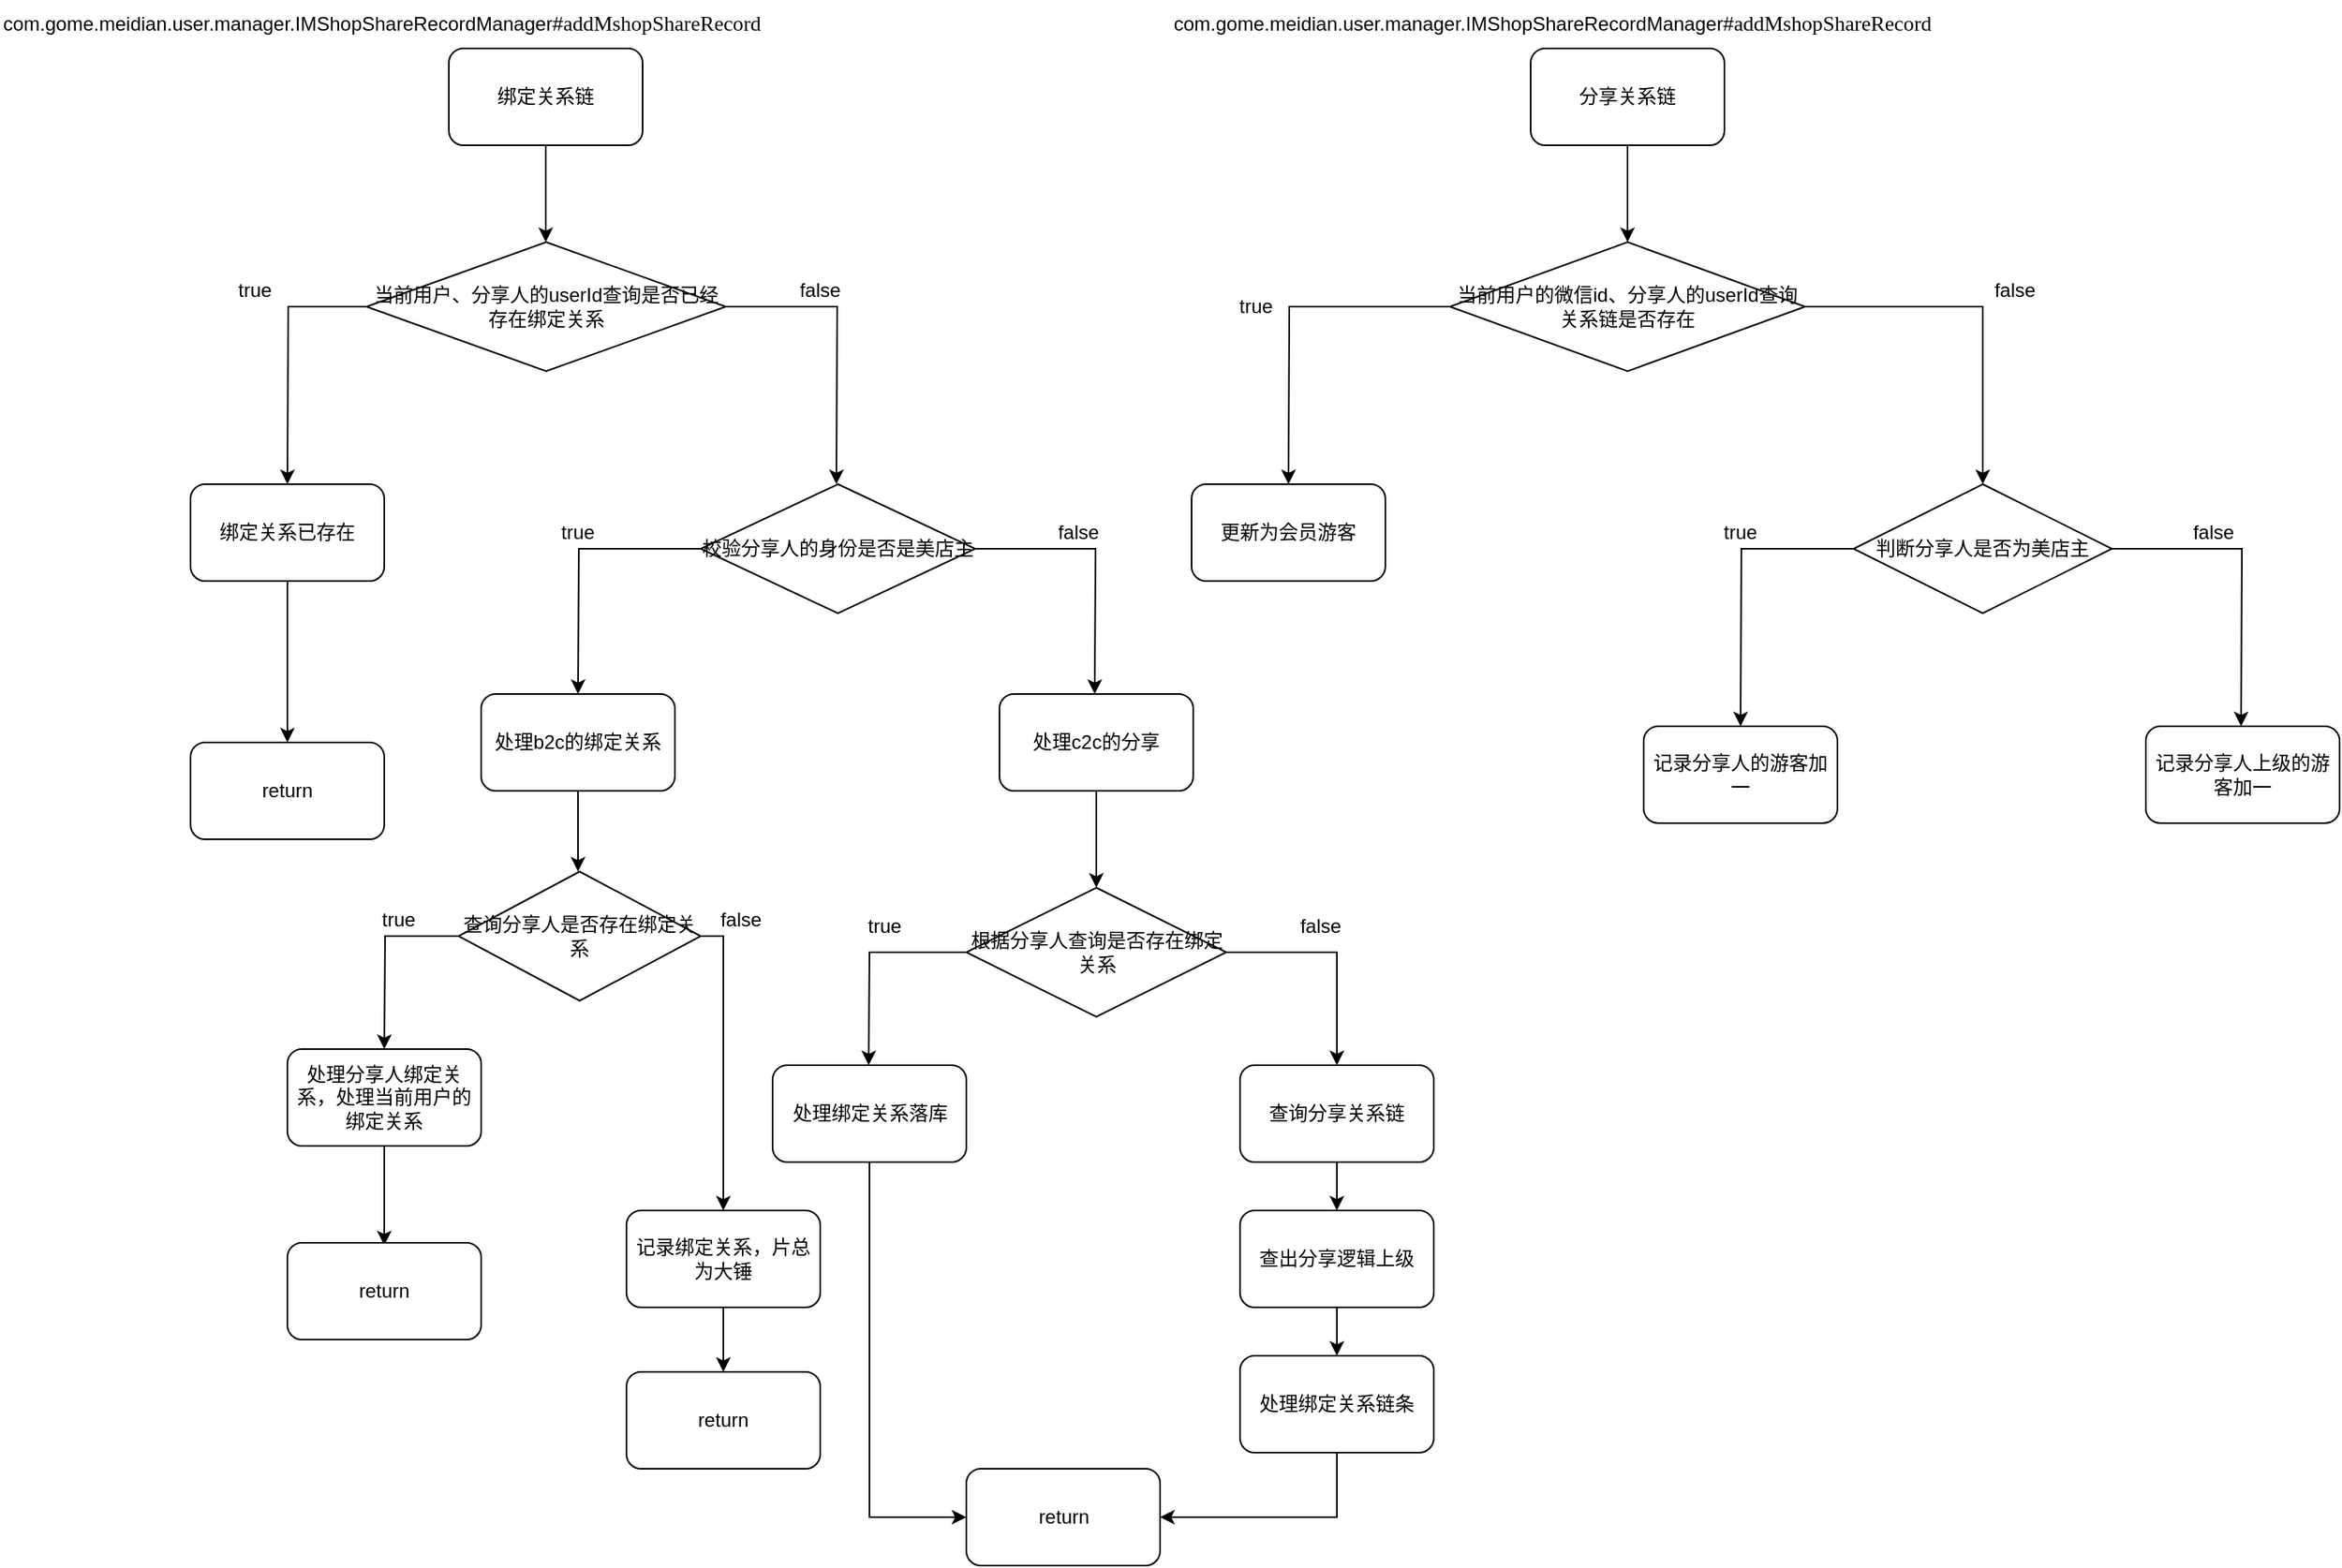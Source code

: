 <mxfile version="12.4.9" type="github"><diagram id="msJd3yK6HxjYoxfrZiBb" name="Page-1"><mxGraphModel dx="2692" dy="584" grid="1" gridSize="10" guides="1" tooltips="1" connect="1" arrows="1" fold="1" page="1" pageScale="1" pageWidth="827" pageHeight="1169" math="0" shadow="0"><root><mxCell id="0"/><mxCell id="1" parent="0"/><mxCell id="jShOLcOtmEcMuFyAX2FL-2" style="edgeStyle=orthogonalEdgeStyle;rounded=0;orthogonalLoop=1;jettySize=auto;html=1;" parent="1" source="jShOLcOtmEcMuFyAX2FL-1" edge="1"><mxGeometry relative="1" as="geometry"><mxPoint x="50" y="160" as="targetPoint"/></mxGeometry></mxCell><mxCell id="jShOLcOtmEcMuFyAX2FL-1" value="分享关系链" style="rounded=1;whiteSpace=wrap;html=1;" parent="1" vertex="1"><mxGeometry x="-10" y="40" width="120" height="60" as="geometry"/></mxCell><mxCell id="jShOLcOtmEcMuFyAX2FL-4" style="edgeStyle=orthogonalEdgeStyle;rounded=0;orthogonalLoop=1;jettySize=auto;html=1;" parent="1" source="jShOLcOtmEcMuFyAX2FL-3" edge="1"><mxGeometry relative="1" as="geometry"><mxPoint x="-160" y="310" as="targetPoint"/></mxGeometry></mxCell><mxCell id="jShOLcOtmEcMuFyAX2FL-7" style="edgeStyle=orthogonalEdgeStyle;rounded=0;orthogonalLoop=1;jettySize=auto;html=1;" parent="1" source="jShOLcOtmEcMuFyAX2FL-3" edge="1"><mxGeometry relative="1" as="geometry"><mxPoint x="270" y="310" as="targetPoint"/><Array as="points"><mxPoint x="270" y="200"/><mxPoint x="270" y="310"/></Array></mxGeometry></mxCell><mxCell id="jShOLcOtmEcMuFyAX2FL-3" value="当前用户的微信id、分享人的userId查询关系链是否存在" style="rhombus;whiteSpace=wrap;html=1;" parent="1" vertex="1"><mxGeometry x="-60" y="160" width="220" height="80" as="geometry"/></mxCell><mxCell id="jShOLcOtmEcMuFyAX2FL-5" value="true" style="text;html=1;strokeColor=none;fillColor=none;align=center;verticalAlign=middle;whiteSpace=wrap;rounded=0;" parent="1" vertex="1"><mxGeometry x="-200" y="190" width="40" height="20" as="geometry"/></mxCell><mxCell id="jShOLcOtmEcMuFyAX2FL-6" value="更新为会员游客" style="rounded=1;whiteSpace=wrap;html=1;" parent="1" vertex="1"><mxGeometry x="-220" y="310" width="120" height="60" as="geometry"/></mxCell><mxCell id="jShOLcOtmEcMuFyAX2FL-9" value="false" style="text;html=1;strokeColor=none;fillColor=none;align=center;verticalAlign=middle;whiteSpace=wrap;rounded=0;" parent="1" vertex="1"><mxGeometry x="270" y="180" width="40" height="20" as="geometry"/></mxCell><mxCell id="jShOLcOtmEcMuFyAX2FL-11" style="edgeStyle=orthogonalEdgeStyle;rounded=0;orthogonalLoop=1;jettySize=auto;html=1;" parent="1" source="jShOLcOtmEcMuFyAX2FL-10" edge="1"><mxGeometry relative="1" as="geometry"><mxPoint x="120" y="460" as="targetPoint"/></mxGeometry></mxCell><mxCell id="jShOLcOtmEcMuFyAX2FL-14" style="edgeStyle=orthogonalEdgeStyle;rounded=0;orthogonalLoop=1;jettySize=auto;html=1;" parent="1" source="jShOLcOtmEcMuFyAX2FL-10" edge="1"><mxGeometry relative="1" as="geometry"><mxPoint x="430" y="460" as="targetPoint"/></mxGeometry></mxCell><mxCell id="jShOLcOtmEcMuFyAX2FL-10" value="判断分享人是否为美店主" style="rhombus;whiteSpace=wrap;html=1;" parent="1" vertex="1"><mxGeometry x="190" y="310" width="160" height="80" as="geometry"/></mxCell><mxCell id="jShOLcOtmEcMuFyAX2FL-13" value="true" style="text;html=1;strokeColor=none;fillColor=none;align=center;verticalAlign=middle;whiteSpace=wrap;rounded=0;" parent="1" vertex="1"><mxGeometry x="100" y="330" width="40" height="20" as="geometry"/></mxCell><mxCell id="jShOLcOtmEcMuFyAX2FL-15" value="false" style="text;html=1;strokeColor=none;fillColor=none;align=center;verticalAlign=middle;whiteSpace=wrap;rounded=0;" parent="1" vertex="1"><mxGeometry x="393" y="330" width="40" height="20" as="geometry"/></mxCell><mxCell id="jShOLcOtmEcMuFyAX2FL-16" value="记录分享人的游客加一" style="rounded=1;whiteSpace=wrap;html=1;" parent="1" vertex="1"><mxGeometry x="60" y="460" width="120" height="60" as="geometry"/></mxCell><mxCell id="jShOLcOtmEcMuFyAX2FL-17" value="记录分享人上级的游客加一" style="rounded=1;whiteSpace=wrap;html=1;" parent="1" vertex="1"><mxGeometry x="371" y="460" width="120" height="60" as="geometry"/></mxCell><mxCell id="jShOLcOtmEcMuFyAX2FL-20" style="edgeStyle=orthogonalEdgeStyle;rounded=0;orthogonalLoop=1;jettySize=auto;html=1;" parent="1" source="jShOLcOtmEcMuFyAX2FL-19" edge="1"><mxGeometry relative="1" as="geometry"><mxPoint x="-620" y="160" as="targetPoint"/></mxGeometry></mxCell><mxCell id="jShOLcOtmEcMuFyAX2FL-19" value="绑定关系链" style="rounded=1;whiteSpace=wrap;html=1;" parent="1" vertex="1"><mxGeometry x="-680" y="40" width="120" height="60" as="geometry"/></mxCell><mxCell id="jShOLcOtmEcMuFyAX2FL-22" style="edgeStyle=orthogonalEdgeStyle;rounded=0;orthogonalLoop=1;jettySize=auto;html=1;" parent="1" source="jShOLcOtmEcMuFyAX2FL-21" edge="1"><mxGeometry relative="1" as="geometry"><mxPoint x="-780" y="310" as="targetPoint"/></mxGeometry></mxCell><mxCell id="jShOLcOtmEcMuFyAX2FL-24" style="edgeStyle=orthogonalEdgeStyle;rounded=0;orthogonalLoop=1;jettySize=auto;html=1;exitX=1;exitY=0.5;exitDx=0;exitDy=0;" parent="1" source="jShOLcOtmEcMuFyAX2FL-21" edge="1"><mxGeometry relative="1" as="geometry"><mxPoint x="-440" y="310" as="targetPoint"/></mxGeometry></mxCell><mxCell id="jShOLcOtmEcMuFyAX2FL-21" value="当前用户、分享人的userId查询是否已经存在绑定关系" style="rhombus;whiteSpace=wrap;html=1;" parent="1" vertex="1"><mxGeometry x="-731" y="160" width="222.5" height="80" as="geometry"/></mxCell><mxCell id="dtXh-dWTpFdWCNlAV0mI-19" style="edgeStyle=orthogonalEdgeStyle;rounded=0;orthogonalLoop=1;jettySize=auto;html=1;" parent="1" source="jShOLcOtmEcMuFyAX2FL-23" edge="1"><mxGeometry relative="1" as="geometry"><mxPoint x="-780" y="470" as="targetPoint"/></mxGeometry></mxCell><mxCell id="jShOLcOtmEcMuFyAX2FL-23" value="绑定关系已存在" style="rounded=1;whiteSpace=wrap;html=1;" parent="1" vertex="1"><mxGeometry x="-840" y="310" width="120" height="60" as="geometry"/></mxCell><mxCell id="jShOLcOtmEcMuFyAX2FL-26" style="edgeStyle=orthogonalEdgeStyle;rounded=0;orthogonalLoop=1;jettySize=auto;html=1;" parent="1" source="jShOLcOtmEcMuFyAX2FL-25" edge="1"><mxGeometry relative="1" as="geometry"><mxPoint x="-600" y="440" as="targetPoint"/></mxGeometry></mxCell><mxCell id="dtXh-dWTpFdWCNlAV0mI-1" style="edgeStyle=orthogonalEdgeStyle;rounded=0;orthogonalLoop=1;jettySize=auto;html=1;" parent="1" source="jShOLcOtmEcMuFyAX2FL-25" edge="1"><mxGeometry relative="1" as="geometry"><mxPoint x="-280" y="440" as="targetPoint"/></mxGeometry></mxCell><mxCell id="jShOLcOtmEcMuFyAX2FL-25" value="校验分享人的身份是否是美店主" style="rhombus;whiteSpace=wrap;html=1;" parent="1" vertex="1"><mxGeometry x="-524" y="310" width="170" height="80" as="geometry"/></mxCell><mxCell id="jShOLcOtmEcMuFyAX2FL-27" value="true" style="text;html=1;strokeColor=none;fillColor=none;align=center;verticalAlign=middle;whiteSpace=wrap;rounded=0;" parent="1" vertex="1"><mxGeometry x="-620" y="330" width="40" height="20" as="geometry"/></mxCell><mxCell id="jShOLcOtmEcMuFyAX2FL-28" value="true" style="text;html=1;strokeColor=none;fillColor=none;align=center;verticalAlign=middle;whiteSpace=wrap;rounded=0;" parent="1" vertex="1"><mxGeometry x="-820" y="180" width="40" height="20" as="geometry"/></mxCell><mxCell id="jShOLcOtmEcMuFyAX2FL-29" value="false" style="text;html=1;strokeColor=none;fillColor=none;align=center;verticalAlign=middle;whiteSpace=wrap;rounded=0;" parent="1" vertex="1"><mxGeometry x="-470" y="180" width="40" height="20" as="geometry"/></mxCell><mxCell id="dtXh-dWTpFdWCNlAV0mI-2" value="false" style="text;html=1;strokeColor=none;fillColor=none;align=center;verticalAlign=middle;whiteSpace=wrap;rounded=0;" parent="1" vertex="1"><mxGeometry x="-310" y="330" width="40" height="20" as="geometry"/></mxCell><mxCell id="dtXh-dWTpFdWCNlAV0mI-4" style="edgeStyle=orthogonalEdgeStyle;rounded=0;orthogonalLoop=1;jettySize=auto;html=1;" parent="1" source="dtXh-dWTpFdWCNlAV0mI-3" edge="1"><mxGeometry relative="1" as="geometry"><mxPoint x="-279" y="560" as="targetPoint"/></mxGeometry></mxCell><mxCell id="dtXh-dWTpFdWCNlAV0mI-3" value="处理c2c的分享" style="rounded=1;whiteSpace=wrap;html=1;" parent="1" vertex="1"><mxGeometry x="-339" y="440" width="120" height="60" as="geometry"/></mxCell><mxCell id="dtXh-dWTpFdWCNlAV0mI-7" style="edgeStyle=orthogonalEdgeStyle;rounded=0;orthogonalLoop=1;jettySize=auto;html=1;" parent="1" source="dtXh-dWTpFdWCNlAV0mI-5" edge="1"><mxGeometry relative="1" as="geometry"><mxPoint x="-420" y="670" as="targetPoint"/></mxGeometry></mxCell><mxCell id="dtXh-dWTpFdWCNlAV0mI-9" style="edgeStyle=orthogonalEdgeStyle;rounded=0;orthogonalLoop=1;jettySize=auto;html=1;" parent="1" source="dtXh-dWTpFdWCNlAV0mI-5" edge="1"><mxGeometry relative="1" as="geometry"><mxPoint x="-130" y="670" as="targetPoint"/><Array as="points"><mxPoint x="-130" y="600"/><mxPoint x="-130" y="670"/></Array></mxGeometry></mxCell><mxCell id="dtXh-dWTpFdWCNlAV0mI-5" value="根据分享人查询是否存在绑定关系" style="rhombus;whiteSpace=wrap;html=1;" parent="1" vertex="1"><mxGeometry x="-359.5" y="560" width="161" height="80" as="geometry"/></mxCell><mxCell id="dtXh-dWTpFdWCNlAV0mI-8" value="true" style="text;html=1;strokeColor=none;fillColor=none;align=center;verticalAlign=middle;whiteSpace=wrap;rounded=0;" parent="1" vertex="1"><mxGeometry x="-430" y="574" width="40" height="20" as="geometry"/></mxCell><mxCell id="dtXh-dWTpFdWCNlAV0mI-10" value="false" style="text;html=1;strokeColor=none;fillColor=none;align=center;verticalAlign=middle;whiteSpace=wrap;rounded=0;" parent="1" vertex="1"><mxGeometry x="-160" y="574" width="40" height="20" as="geometry"/></mxCell><mxCell id="dtXh-dWTpFdWCNlAV0mI-18" style="edgeStyle=orthogonalEdgeStyle;rounded=0;orthogonalLoop=1;jettySize=auto;html=1;entryX=0;entryY=0.5;entryDx=0;entryDy=0;" parent="1" source="dtXh-dWTpFdWCNlAV0mI-11" target="dtXh-dWTpFdWCNlAV0mI-16" edge="1"><mxGeometry relative="1" as="geometry"><Array as="points"><mxPoint x="-420" y="950"/></Array></mxGeometry></mxCell><mxCell id="dtXh-dWTpFdWCNlAV0mI-11" value="处理绑定关系落库" style="rounded=1;whiteSpace=wrap;html=1;" parent="1" vertex="1"><mxGeometry x="-479.5" y="670" width="120" height="60" as="geometry"/></mxCell><mxCell id="dtXh-dWTpFdWCNlAV0mI-16" value="return" style="rounded=1;whiteSpace=wrap;html=1;" parent="1" vertex="1"><mxGeometry x="-359.5" y="920" width="120" height="60" as="geometry"/></mxCell><mxCell id="dtXh-dWTpFdWCNlAV0mI-20" value="return" style="rounded=1;whiteSpace=wrap;html=1;" parent="1" vertex="1"><mxGeometry x="-840" y="470" width="120" height="60" as="geometry"/></mxCell><mxCell id="dtXh-dWTpFdWCNlAV0mI-22" style="edgeStyle=orthogonalEdgeStyle;rounded=0;orthogonalLoop=1;jettySize=auto;html=1;" parent="1" source="dtXh-dWTpFdWCNlAV0mI-21" edge="1"><mxGeometry relative="1" as="geometry"><mxPoint x="-600" y="550" as="targetPoint"/></mxGeometry></mxCell><mxCell id="dtXh-dWTpFdWCNlAV0mI-21" value="处理b2c的绑定关系" style="rounded=1;whiteSpace=wrap;html=1;" parent="1" vertex="1"><mxGeometry x="-660" y="440" width="120" height="60" as="geometry"/></mxCell><mxCell id="dtXh-dWTpFdWCNlAV0mI-24" style="edgeStyle=orthogonalEdgeStyle;rounded=0;orthogonalLoop=1;jettySize=auto;html=1;" parent="1" source="dtXh-dWTpFdWCNlAV0mI-23" edge="1"><mxGeometry relative="1" as="geometry"><mxPoint x="-720" y="660" as="targetPoint"/></mxGeometry></mxCell><mxCell id="dtXh-dWTpFdWCNlAV0mI-28" style="edgeStyle=orthogonalEdgeStyle;rounded=0;orthogonalLoop=1;jettySize=auto;html=1;" parent="1" source="dtXh-dWTpFdWCNlAV0mI-23" edge="1"><mxGeometry relative="1" as="geometry"><mxPoint x="-510" y="760" as="targetPoint"/><Array as="points"><mxPoint x="-510" y="590"/><mxPoint x="-510" y="760"/></Array></mxGeometry></mxCell><mxCell id="dtXh-dWTpFdWCNlAV0mI-23" value="查询分享人是否存在绑定关系" style="rhombus;whiteSpace=wrap;html=1;" parent="1" vertex="1"><mxGeometry x="-674" y="550" width="150" height="80" as="geometry"/></mxCell><mxCell id="dtXh-dWTpFdWCNlAV0mI-26" style="edgeStyle=orthogonalEdgeStyle;rounded=0;orthogonalLoop=1;jettySize=auto;html=1;" parent="1" source="dtXh-dWTpFdWCNlAV0mI-25" edge="1"><mxGeometry relative="1" as="geometry"><mxPoint x="-720" y="781.6" as="targetPoint"/></mxGeometry></mxCell><mxCell id="dtXh-dWTpFdWCNlAV0mI-25" value="处理分享人绑定关系，处理当前用户的绑定关系" style="rounded=1;whiteSpace=wrap;html=1;" parent="1" vertex="1"><mxGeometry x="-780" y="660" width="120" height="60" as="geometry"/></mxCell><mxCell id="dtXh-dWTpFdWCNlAV0mI-27" value="return" style="rounded=1;whiteSpace=wrap;html=1;" parent="1" vertex="1"><mxGeometry x="-780" y="780" width="120" height="60" as="geometry"/></mxCell><mxCell id="dtXh-dWTpFdWCNlAV0mI-29" value="true" style="text;html=1;strokeColor=none;fillColor=none;align=center;verticalAlign=middle;whiteSpace=wrap;rounded=0;" parent="1" vertex="1"><mxGeometry x="-731" y="570" width="40" height="20" as="geometry"/></mxCell><mxCell id="dtXh-dWTpFdWCNlAV0mI-30" value="false" style="text;html=1;strokeColor=none;fillColor=none;align=center;verticalAlign=middle;whiteSpace=wrap;rounded=0;" parent="1" vertex="1"><mxGeometry x="-519.5" y="570" width="40" height="20" as="geometry"/></mxCell><mxCell id="dtXh-dWTpFdWCNlAV0mI-34" style="edgeStyle=orthogonalEdgeStyle;rounded=0;orthogonalLoop=1;jettySize=auto;html=1;" parent="1" source="dtXh-dWTpFdWCNlAV0mI-33" edge="1"><mxGeometry relative="1" as="geometry"><mxPoint x="-510" y="860" as="targetPoint"/></mxGeometry></mxCell><mxCell id="dtXh-dWTpFdWCNlAV0mI-33" value="记录绑定关系，片总为大锤" style="rounded=1;whiteSpace=wrap;html=1;" parent="1" vertex="1"><mxGeometry x="-570" y="760" width="120" height="60" as="geometry"/></mxCell><mxCell id="dtXh-dWTpFdWCNlAV0mI-35" value="return" style="rounded=1;whiteSpace=wrap;html=1;" parent="1" vertex="1"><mxGeometry x="-570" y="860" width="120" height="60" as="geometry"/></mxCell><mxCell id="dtXh-dWTpFdWCNlAV0mI-41" style="edgeStyle=orthogonalEdgeStyle;rounded=0;orthogonalLoop=1;jettySize=auto;html=1;entryX=0.5;entryY=0;entryDx=0;entryDy=0;" parent="1" source="dtXh-dWTpFdWCNlAV0mI-37" target="dtXh-dWTpFdWCNlAV0mI-39" edge="1"><mxGeometry relative="1" as="geometry"/></mxCell><mxCell id="dtXh-dWTpFdWCNlAV0mI-37" value="查询分享关系链" style="rounded=1;whiteSpace=wrap;html=1;" parent="1" vertex="1"><mxGeometry x="-190" y="670" width="120" height="60" as="geometry"/></mxCell><mxCell id="dtXh-dWTpFdWCNlAV0mI-40" style="edgeStyle=orthogonalEdgeStyle;rounded=0;orthogonalLoop=1;jettySize=auto;html=1;" parent="1" source="dtXh-dWTpFdWCNlAV0mI-39" edge="1"><mxGeometry relative="1" as="geometry"><mxPoint x="-130" y="850" as="targetPoint"/><Array as="points"><mxPoint x="-130" y="850"/><mxPoint x="-130" y="850"/></Array></mxGeometry></mxCell><mxCell id="dtXh-dWTpFdWCNlAV0mI-39" value="查出分享逻辑上级" style="rounded=1;whiteSpace=wrap;html=1;" parent="1" vertex="1"><mxGeometry x="-190" y="760" width="120" height="60" as="geometry"/></mxCell><mxCell id="dtXh-dWTpFdWCNlAV0mI-43" style="edgeStyle=orthogonalEdgeStyle;rounded=0;orthogonalLoop=1;jettySize=auto;html=1;entryX=1;entryY=0.5;entryDx=0;entryDy=0;" parent="1" source="dtXh-dWTpFdWCNlAV0mI-42" target="dtXh-dWTpFdWCNlAV0mI-16" edge="1"><mxGeometry relative="1" as="geometry"><Array as="points"><mxPoint x="-130" y="950"/></Array></mxGeometry></mxCell><mxCell id="dtXh-dWTpFdWCNlAV0mI-42" value="处理绑定关系链条" style="rounded=1;whiteSpace=wrap;html=1;" parent="1" vertex="1"><mxGeometry x="-190" y="850" width="120" height="60" as="geometry"/></mxCell><mxCell id="_Xrs9IkWxP8HYDczXkom-1" value="com.gome.meidian.user.manager.IMShopShareRecordManager#&lt;span style=&quot;background-color: rgb(255 , 255 , 255) ; font-family: &amp;#34;consolas&amp;#34; ; font-size: 9.8pt&quot;&gt;addMshopShareRecord&lt;/span&gt;" style="text;html=1;" vertex="1" parent="1"><mxGeometry x="-958" y="10" width="370" height="30" as="geometry"/></mxCell><mxCell id="_Xrs9IkWxP8HYDczXkom-2" value="com.gome.meidian.user.manager.IMShopShareRecordManager#&lt;span style=&quot;background-color: rgb(255 , 255 , 255) ; font-family: &amp;#34;consolas&amp;#34; ; font-size: 9.8pt&quot;&gt;addMshopShareRecord&lt;/span&gt;" style="text;html=1;" vertex="1" parent="1"><mxGeometry x="-233.2" y="10" width="370" height="30" as="geometry"/></mxCell></root></mxGraphModel></diagram></mxfile>
